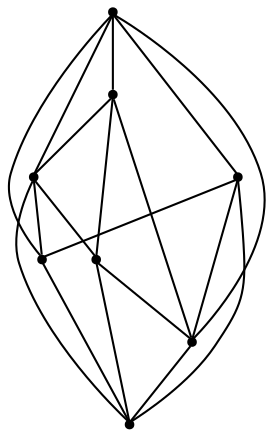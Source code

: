 graph {
  node [shape=point,comment="{\"directed\":false,\"doi\":\"10.1007/978-3-642-25878-7_15\",\"figure\":\"1 (1)\"}"]

  v0 [pos="1130.8094386716984,1752.3529732087031"]
  v1 [pos="1130.8094386716984,1482.3725145027804"]
  v2 [pos="1070.759899459772,1692.3433262700107"]
  v3 [pos="1070.759899459772,1542.3194632768884"]
  v4 [pos="860.711451310261,1482.3725145027804"]
  v5 [pos="920.7610541529958,1542.3194632768884"]
  v6 [pos="920.7610541529959,1692.3433262700105"]
  v7 [pos="860.711451310261,1752.3529732087031"]

  v0 -- v1 [id="-1",pos="1130.8094386716984,1752.3529732087031 1130.8094386716984,1482.3725145027804 1130.8094386716984,1482.3725145027804 1130.8094386716984,1482.3725145027804"]
  v7 -- v6 [id="-2",pos="860.711451310261,1752.3529732087031 920.7610541529959,1692.3433262700105 920.7610541529959,1692.3433262700105 920.7610541529959,1692.3433262700105"]
  v7 -- v5 [id="-3",pos="860.711451310261,1752.3529732087031 920.7610541529958,1542.3194632768884 920.7610541529958,1542.3194632768884 920.7610541529958,1542.3194632768884"]
  v7 -- v2 [id="-4",pos="860.711451310261,1752.3529732087031 1070.759899459772,1692.3433262700107 1070.759899459772,1692.3433262700107 1070.759899459772,1692.3433262700107"]
  v7 -- v0 [id="-5",pos="860.711451310261,1752.3529732087031 1130.8094386716984,1752.3529732087031 1130.8094386716984,1752.3529732087031 1130.8094386716984,1752.3529732087031"]
  v7 -- v4 [id="-6",pos="860.711451310261,1752.3529732087031 860.711451310261,1482.3725145027804 860.711451310261,1482.3725145027804 860.711451310261,1482.3725145027804"]
  v4 -- v1 [id="-9",pos="860.711451310261,1482.3725145027804 1130.8094386716984,1482.3725145027804 1130.8094386716984,1482.3725145027804 1130.8094386716984,1482.3725145027804"]
  v6 -- v0 [id="-11",pos="920.7610541529959,1692.3433262700105 1130.8094386716984,1752.3529732087031 1130.8094386716984,1752.3529732087031 1130.8094386716984,1752.3529732087031"]
  v6 -- v3 [id="-12",pos="920.7610541529959,1692.3433262700105 1070.759899459772,1542.3194632768884 1070.759899459772,1542.3194632768884 1070.759899459772,1542.3194632768884"]
  v6 -- v4 [id="-13",pos="920.7610541529959,1692.3433262700105 860.711451310261,1482.3725145027804 860.711451310261,1482.3725145027804 860.711451310261,1482.3725145027804"]
  v5 -- v2 [id="-14",pos="920.7610541529958,1542.3194632768884 1070.759899459772,1692.3433262700107 1070.759899459772,1692.3433262700107 1070.759899459772,1692.3433262700107"]
  v5 -- v4 [id="-15",pos="920.7610541529958,1542.3194632768884 860.711451310261,1482.3725145027804 860.711451310261,1482.3725145027804 860.711451310261,1482.3725145027804"]
  v5 -- v1 [id="-16",pos="920.7610541529958,1542.3194632768884 1130.8094386716984,1482.3725145027804 1130.8094386716984,1482.3725145027804 1130.8094386716984,1482.3725145027804"]
  v2 -- v1 [id="-17",pos="1070.759899459772,1692.3433262700107 1130.8094386716984,1482.3725145027804 1130.8094386716984,1482.3725145027804 1130.8094386716984,1482.3725145027804"]
  v3 -- v1 [id="-18",pos="1070.759899459772,1542.3194632768884 1130.8094386716984,1482.3725145027804 1130.8094386716984,1482.3725145027804 1130.8094386716984,1482.3725145027804"]
  v3 -- v4 [id="-19",pos="1070.759899459772,1542.3194632768884 860.711451310261,1482.3725145027804 860.711451310261,1482.3725145027804 860.711451310261,1482.3725145027804"]
  v0 -- v3 [id="-20",pos="1130.8094386716984,1752.3529732087031 1070.759899459772,1542.3194632768884 1070.759899459772,1542.3194632768884 1070.759899459772,1542.3194632768884"]
  v0 -- v2 [id="-21",pos="1130.8094386716984,1752.3529732087031 1070.759899459772,1692.3433262700107 1070.759899459772,1692.3433262700107 1070.759899459772,1692.3433262700107"]
}